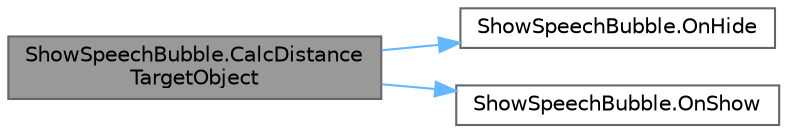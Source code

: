 digraph "ShowSpeechBubble.CalcDistanceTargetObject"
{
 // LATEX_PDF_SIZE
  bgcolor="transparent";
  edge [fontname=Helvetica,fontsize=10,labelfontname=Helvetica,labelfontsize=10];
  node [fontname=Helvetica,fontsize=10,shape=box,height=0.2,width=0.4];
  rankdir="LR";
  Node1 [id="Node000001",label="ShowSpeechBubble.CalcDistance\lTargetObject",height=0.2,width=0.4,color="gray40", fillcolor="grey60", style="filled", fontcolor="black",tooltip=" "];
  Node1 -> Node2 [id="edge1_Node000001_Node000002",color="steelblue1",style="solid",tooltip=" "];
  Node2 [id="Node000002",label="ShowSpeechBubble.OnHide",height=0.2,width=0.4,color="grey40", fillcolor="white", style="filled",URL="$class_show_speech_bubble.html#a3ae05165e3b053e9c6b2ebda8f2d2af2",tooltip=" "];
  Node1 -> Node3 [id="edge2_Node000001_Node000003",color="steelblue1",style="solid",tooltip=" "];
  Node3 [id="Node000003",label="ShowSpeechBubble.OnShow",height=0.2,width=0.4,color="grey40", fillcolor="white", style="filled",URL="$class_show_speech_bubble.html#acae9bce78a7be07d4e3d3ba6f2eec799",tooltip=" "];
}
